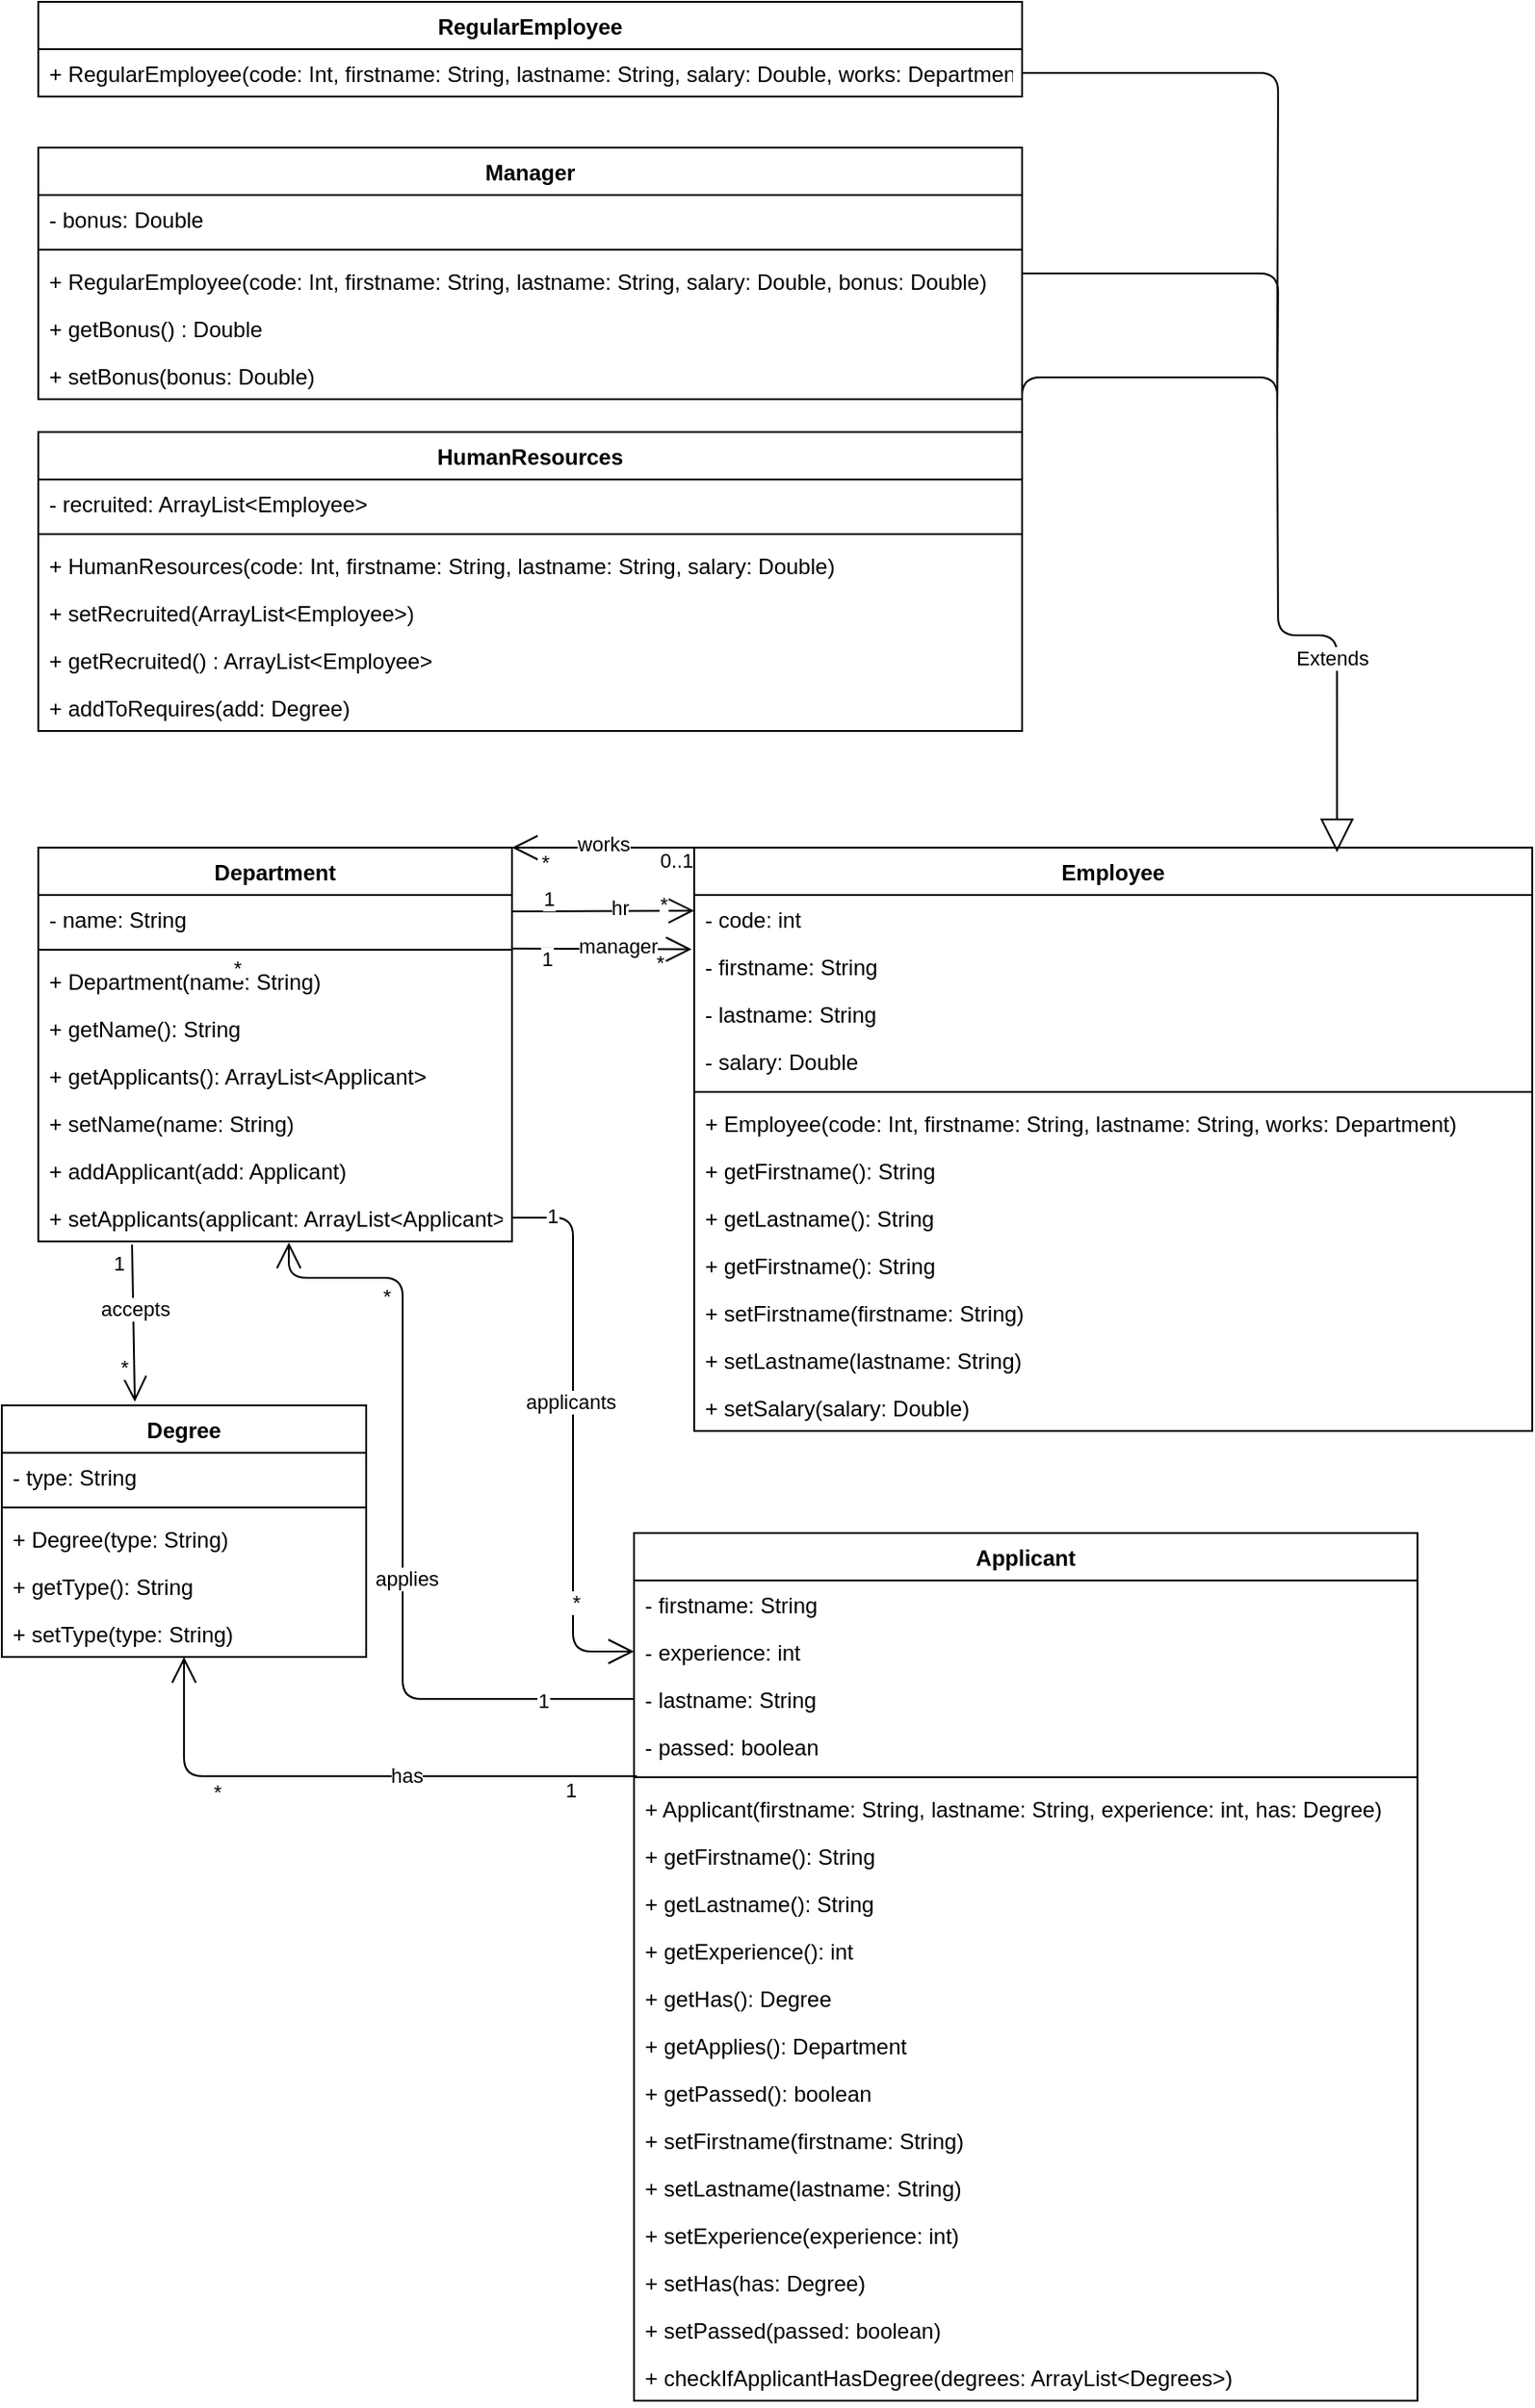<mxfile version="14.4.9" type="device"><diagram id="ptQ4tl6gDtqeU3ImymHu" name="Page-1"><mxGraphModel dx="1185" dy="636" grid="1" gridSize="10" guides="1" tooltips="1" connect="1" arrows="1" fold="1" page="1" pageScale="1" pageWidth="827" pageHeight="1169" math="0" shadow="0"><root><mxCell id="0"/><mxCell id="1" parent="0"/><mxCell id="1luebS42Y2CvpLd_FudX-6" value="Department" style="swimlane;fontStyle=1;align=center;verticalAlign=top;childLayout=stackLayout;horizontal=1;startSize=26;horizontalStack=0;resizeParent=1;resizeParentMax=0;resizeLast=0;collapsible=1;marginBottom=0;" vertex="1" parent="1"><mxGeometry x="40" y="554" width="260" height="216" as="geometry"/></mxCell><mxCell id="1luebS42Y2CvpLd_FudX-7" value="- name: String" style="text;strokeColor=none;fillColor=none;align=left;verticalAlign=top;spacingLeft=4;spacingRight=4;overflow=hidden;rotatable=0;points=[[0,0.5],[1,0.5]];portConstraint=eastwest;" vertex="1" parent="1luebS42Y2CvpLd_FudX-6"><mxGeometry y="26" width="260" height="26" as="geometry"/></mxCell><mxCell id="1luebS42Y2CvpLd_FudX-9" value="" style="line;strokeWidth=1;fillColor=none;align=left;verticalAlign=middle;spacingTop=-1;spacingLeft=3;spacingRight=3;rotatable=0;labelPosition=right;points=[];portConstraint=eastwest;" vertex="1" parent="1luebS42Y2CvpLd_FudX-6"><mxGeometry y="52" width="260" height="8" as="geometry"/></mxCell><mxCell id="1luebS42Y2CvpLd_FudX-122" value="+ Department(name: String)" style="text;strokeColor=none;fillColor=none;align=left;verticalAlign=top;spacingLeft=4;spacingRight=4;overflow=hidden;rotatable=0;points=[[0,0.5],[1,0.5]];portConstraint=eastwest;" vertex="1" parent="1luebS42Y2CvpLd_FudX-6"><mxGeometry y="60" width="260" height="26" as="geometry"/></mxCell><mxCell id="1luebS42Y2CvpLd_FudX-123" value="+ getName(): String" style="text;strokeColor=none;fillColor=none;align=left;verticalAlign=top;spacingLeft=4;spacingRight=4;overflow=hidden;rotatable=0;points=[[0,0.5],[1,0.5]];portConstraint=eastwest;" vertex="1" parent="1luebS42Y2CvpLd_FudX-6"><mxGeometry y="86" width="260" height="26" as="geometry"/></mxCell><mxCell id="1luebS42Y2CvpLd_FudX-145" value="+ getApplicants(): ArrayList&lt;Applicant&gt;" style="text;strokeColor=none;fillColor=none;align=left;verticalAlign=top;spacingLeft=4;spacingRight=4;overflow=hidden;rotatable=0;points=[[0,0.5],[1,0.5]];portConstraint=eastwest;" vertex="1" parent="1luebS42Y2CvpLd_FudX-6"><mxGeometry y="112" width="260" height="26" as="geometry"/></mxCell><mxCell id="1luebS42Y2CvpLd_FudX-147" value="+ setName(name: String)" style="text;strokeColor=none;fillColor=none;align=left;verticalAlign=top;spacingLeft=4;spacingRight=4;overflow=hidden;rotatable=0;points=[[0,0.5],[1,0.5]];portConstraint=eastwest;" vertex="1" parent="1luebS42Y2CvpLd_FudX-6"><mxGeometry y="138" width="260" height="26" as="geometry"/></mxCell><mxCell id="1luebS42Y2CvpLd_FudX-149" value="+ addApplicant(add: Applicant)" style="text;strokeColor=none;fillColor=none;align=left;verticalAlign=top;spacingLeft=4;spacingRight=4;overflow=hidden;rotatable=0;points=[[0,0.5],[1,0.5]];portConstraint=eastwest;" vertex="1" parent="1luebS42Y2CvpLd_FudX-6"><mxGeometry y="164" width="260" height="26" as="geometry"/></mxCell><mxCell id="1luebS42Y2CvpLd_FudX-10" value="+ setApplicants(applicant: ArrayList&lt;Applicant&gt;)" style="text;strokeColor=none;fillColor=none;align=left;verticalAlign=top;spacingLeft=4;spacingRight=4;overflow=hidden;rotatable=0;points=[[0,0.5],[1,0.5]];portConstraint=eastwest;" vertex="1" parent="1luebS42Y2CvpLd_FudX-6"><mxGeometry y="190" width="260" height="26" as="geometry"/></mxCell><mxCell id="1luebS42Y2CvpLd_FudX-14" value="" style="endArrow=open;endFill=1;endSize=12;html=1;exitX=0;exitY=0;exitDx=0;exitDy=0;entryX=1;entryY=0;entryDx=0;entryDy=0;" edge="1" parent="1" source="1luebS42Y2CvpLd_FudX-15" target="1luebS42Y2CvpLd_FudX-6"><mxGeometry width="160" relative="1" as="geometry"><mxPoint x="424" y="558.8" as="sourcePoint"/><mxPoint x="249" y="564" as="targetPoint"/></mxGeometry></mxCell><mxCell id="1luebS42Y2CvpLd_FudX-21" value="works" style="edgeLabel;html=1;align=center;verticalAlign=middle;resizable=0;points=[];" vertex="1" connectable="0" parent="1luebS42Y2CvpLd_FudX-14"><mxGeometry x="-0.583" relative="1" as="geometry"><mxPoint x="-28.86" y="-1.9" as="offset"/></mxGeometry></mxCell><mxCell id="1luebS42Y2CvpLd_FudX-22" value="*" style="edgeLabel;html=1;align=center;verticalAlign=middle;resizable=0;points=[];" vertex="1" connectable="0" parent="1luebS42Y2CvpLd_FudX-14"><mxGeometry x="0.645" relative="1" as="geometry"><mxPoint y="7.41" as="offset"/></mxGeometry></mxCell><mxCell id="1luebS42Y2CvpLd_FudX-23" value="0..1" style="edgeLabel;html=1;align=center;verticalAlign=middle;resizable=0;points=[];" vertex="1" connectable="0" parent="1luebS42Y2CvpLd_FudX-14"><mxGeometry x="-0.793" y="-1" relative="1" as="geometry"><mxPoint y="8.05" as="offset"/></mxGeometry></mxCell><mxCell id="1luebS42Y2CvpLd_FudX-15" value="Employee" style="swimlane;fontStyle=1;align=center;verticalAlign=top;childLayout=stackLayout;horizontal=1;startSize=26;horizontalStack=0;resizeParent=1;resizeParentMax=0;resizeLast=0;collapsible=1;marginBottom=0;" vertex="1" parent="1"><mxGeometry x="400" y="554" width="460" height="320" as="geometry"/></mxCell><mxCell id="1luebS42Y2CvpLd_FudX-52" value="- code: int" style="text;strokeColor=none;fillColor=none;align=left;verticalAlign=top;spacingLeft=4;spacingRight=4;overflow=hidden;rotatable=0;points=[[0,0.5],[1,0.5]];portConstraint=eastwest;" vertex="1" parent="1luebS42Y2CvpLd_FudX-15"><mxGeometry y="26" width="460" height="26" as="geometry"/></mxCell><mxCell id="1luebS42Y2CvpLd_FudX-16" value="- firstname: String" style="text;strokeColor=none;fillColor=none;align=left;verticalAlign=top;spacingLeft=4;spacingRight=4;overflow=hidden;rotatable=0;points=[[0,0.5],[1,0.5]];portConstraint=eastwest;" vertex="1" parent="1luebS42Y2CvpLd_FudX-15"><mxGeometry y="52" width="460" height="26" as="geometry"/></mxCell><mxCell id="1luebS42Y2CvpLd_FudX-20" value="- lastname: String" style="text;strokeColor=none;fillColor=none;align=left;verticalAlign=top;spacingLeft=4;spacingRight=4;overflow=hidden;rotatable=0;points=[[0,0.5],[1,0.5]];portConstraint=eastwest;" vertex="1" parent="1luebS42Y2CvpLd_FudX-15"><mxGeometry y="78" width="460" height="26" as="geometry"/></mxCell><mxCell id="1luebS42Y2CvpLd_FudX-29" value="- salary: Double" style="text;strokeColor=none;fillColor=none;align=left;verticalAlign=top;spacingLeft=4;spacingRight=4;overflow=hidden;rotatable=0;points=[[0,0.5],[1,0.5]];portConstraint=eastwest;" vertex="1" parent="1luebS42Y2CvpLd_FudX-15"><mxGeometry y="104" width="460" height="26" as="geometry"/></mxCell><mxCell id="1luebS42Y2CvpLd_FudX-17" value="" style="line;strokeWidth=1;fillColor=none;align=left;verticalAlign=middle;spacingTop=-1;spacingLeft=3;spacingRight=3;rotatable=0;labelPosition=right;points=[];portConstraint=eastwest;" vertex="1" parent="1luebS42Y2CvpLd_FudX-15"><mxGeometry y="130" width="460" height="8" as="geometry"/></mxCell><mxCell id="1luebS42Y2CvpLd_FudX-18" value="+ Employee(code: Int, firstname: String, lastname: String, works: Department)" style="text;strokeColor=none;fillColor=none;align=left;verticalAlign=top;spacingLeft=4;spacingRight=4;overflow=hidden;rotatable=0;points=[[0,0.5],[1,0.5]];portConstraint=eastwest;" vertex="1" parent="1luebS42Y2CvpLd_FudX-15"><mxGeometry y="138" width="460" height="26" as="geometry"/></mxCell><mxCell id="1luebS42Y2CvpLd_FudX-107" value="+ getFirstname(): String" style="text;strokeColor=none;fillColor=none;align=left;verticalAlign=top;spacingLeft=4;spacingRight=4;overflow=hidden;rotatable=0;points=[[0,0.5],[1,0.5]];portConstraint=eastwest;" vertex="1" parent="1luebS42Y2CvpLd_FudX-15"><mxGeometry y="164" width="460" height="26" as="geometry"/></mxCell><mxCell id="1luebS42Y2CvpLd_FudX-109" value="+ getLastname(): String" style="text;strokeColor=none;fillColor=none;align=left;verticalAlign=top;spacingLeft=4;spacingRight=4;overflow=hidden;rotatable=0;points=[[0,0.5],[1,0.5]];portConstraint=eastwest;" vertex="1" parent="1luebS42Y2CvpLd_FudX-15"><mxGeometry y="190" width="460" height="26" as="geometry"/></mxCell><mxCell id="1luebS42Y2CvpLd_FudX-124" value="+ getFirstname(): String" style="text;strokeColor=none;fillColor=none;align=left;verticalAlign=top;spacingLeft=4;spacingRight=4;overflow=hidden;rotatable=0;points=[[0,0.5],[1,0.5]];portConstraint=eastwest;" vertex="1" parent="1luebS42Y2CvpLd_FudX-15"><mxGeometry y="216" width="460" height="26" as="geometry"/></mxCell><mxCell id="1luebS42Y2CvpLd_FudX-108" value="+ setFirstname(firstname: String)" style="text;strokeColor=none;fillColor=none;align=left;verticalAlign=top;spacingLeft=4;spacingRight=4;overflow=hidden;rotatable=0;points=[[0,0.5],[1,0.5]];portConstraint=eastwest;" vertex="1" parent="1luebS42Y2CvpLd_FudX-15"><mxGeometry y="242" width="460" height="26" as="geometry"/></mxCell><mxCell id="1luebS42Y2CvpLd_FudX-125" value="+ setLastname(lastname: String)" style="text;strokeColor=none;fillColor=none;align=left;verticalAlign=top;spacingLeft=4;spacingRight=4;overflow=hidden;rotatable=0;points=[[0,0.5],[1,0.5]];portConstraint=eastwest;" vertex="1" parent="1luebS42Y2CvpLd_FudX-15"><mxGeometry y="268" width="460" height="26" as="geometry"/></mxCell><mxCell id="1luebS42Y2CvpLd_FudX-126" value="+ setSalary(salary: Double)" style="text;strokeColor=none;fillColor=none;align=left;verticalAlign=top;spacingLeft=4;spacingRight=4;overflow=hidden;rotatable=0;points=[[0,0.5],[1,0.5]];portConstraint=eastwest;" vertex="1" parent="1luebS42Y2CvpLd_FudX-15"><mxGeometry y="294" width="460" height="26" as="geometry"/></mxCell><mxCell id="1luebS42Y2CvpLd_FudX-24" value="Manager" style="swimlane;fontStyle=1;align=center;verticalAlign=top;childLayout=stackLayout;horizontal=1;startSize=26;horizontalStack=0;resizeParent=1;resizeParentMax=0;resizeLast=0;collapsible=1;marginBottom=0;" vertex="1" parent="1"><mxGeometry x="40" y="170" width="540" height="138" as="geometry"/></mxCell><mxCell id="1luebS42Y2CvpLd_FudX-30" value="- bonus: Double" style="text;strokeColor=none;fillColor=none;align=left;verticalAlign=top;spacingLeft=4;spacingRight=4;overflow=hidden;rotatable=0;points=[[0,0.5],[1,0.5]];portConstraint=eastwest;" vertex="1" parent="1luebS42Y2CvpLd_FudX-24"><mxGeometry y="26" width="540" height="26" as="geometry"/></mxCell><mxCell id="1luebS42Y2CvpLd_FudX-26" value="" style="line;strokeWidth=1;fillColor=none;align=left;verticalAlign=middle;spacingTop=-1;spacingLeft=3;spacingRight=3;rotatable=0;labelPosition=right;points=[];portConstraint=eastwest;" vertex="1" parent="1luebS42Y2CvpLd_FudX-24"><mxGeometry y="52" width="540" height="8" as="geometry"/></mxCell><mxCell id="1luebS42Y2CvpLd_FudX-66" value="+ RegularEmployee(code: Int, firstname: String, lastname: String, salary: Double, bonus: Double)" style="text;strokeColor=none;fillColor=none;align=left;verticalAlign=top;spacingLeft=4;spacingRight=4;overflow=hidden;rotatable=0;points=[[0,0.5],[1,0.5]];portConstraint=eastwest;" vertex="1" parent="1luebS42Y2CvpLd_FudX-24"><mxGeometry y="60" width="540" height="26" as="geometry"/></mxCell><mxCell id="1luebS42Y2CvpLd_FudX-119" value="+ getBonus() : Double" style="text;strokeColor=none;fillColor=none;align=left;verticalAlign=top;spacingLeft=4;spacingRight=4;overflow=hidden;rotatable=0;points=[[0,0.5],[1,0.5]];portConstraint=eastwest;" vertex="1" parent="1luebS42Y2CvpLd_FudX-24"><mxGeometry y="86" width="540" height="26" as="geometry"/></mxCell><mxCell id="1luebS42Y2CvpLd_FudX-72" value="+ setBonus(bonus: Double) " style="text;strokeColor=none;fillColor=none;align=left;verticalAlign=top;spacingLeft=4;spacingRight=4;overflow=hidden;rotatable=0;points=[[0,0.5],[1,0.5]];portConstraint=eastwest;" vertex="1" parent="1luebS42Y2CvpLd_FudX-24"><mxGeometry y="112" width="540" height="26" as="geometry"/></mxCell><mxCell id="1luebS42Y2CvpLd_FudX-32" value="HumanResources" style="swimlane;fontStyle=1;align=center;verticalAlign=top;childLayout=stackLayout;horizontal=1;startSize=26;horizontalStack=0;resizeParent=1;resizeParentMax=0;resizeLast=0;collapsible=1;marginBottom=0;" vertex="1" parent="1"><mxGeometry x="40" y="326" width="540" height="164" as="geometry"/></mxCell><mxCell id="1luebS42Y2CvpLd_FudX-33" value="- recruited: ArrayList&lt;Employee&gt;" style="text;strokeColor=none;fillColor=none;align=left;verticalAlign=top;spacingLeft=4;spacingRight=4;overflow=hidden;rotatable=0;points=[[0,0.5],[1,0.5]];portConstraint=eastwest;" vertex="1" parent="1luebS42Y2CvpLd_FudX-32"><mxGeometry y="26" width="540" height="26" as="geometry"/></mxCell><mxCell id="1luebS42Y2CvpLd_FudX-34" value="" style="line;strokeWidth=1;fillColor=none;align=left;verticalAlign=middle;spacingTop=-1;spacingLeft=3;spacingRight=3;rotatable=0;labelPosition=right;points=[];portConstraint=eastwest;" vertex="1" parent="1luebS42Y2CvpLd_FudX-32"><mxGeometry y="52" width="540" height="8" as="geometry"/></mxCell><mxCell id="1luebS42Y2CvpLd_FudX-56" value="+ HumanResources(code: Int, firstname: String, lastname: String, salary: Double)" style="text;strokeColor=none;fillColor=none;align=left;verticalAlign=top;spacingLeft=4;spacingRight=4;overflow=hidden;rotatable=0;points=[[0,0.5],[1,0.5]];portConstraint=eastwest;" vertex="1" parent="1luebS42Y2CvpLd_FudX-32"><mxGeometry y="60" width="540" height="26" as="geometry"/></mxCell><mxCell id="1luebS42Y2CvpLd_FudX-35" value="+ setRecruited(ArrayList&lt;Employee&gt;) " style="text;strokeColor=none;fillColor=none;align=left;verticalAlign=top;spacingLeft=4;spacingRight=4;overflow=hidden;rotatable=0;points=[[0,0.5],[1,0.5]];portConstraint=eastwest;" vertex="1" parent="1luebS42Y2CvpLd_FudX-32"><mxGeometry y="86" width="540" height="26" as="geometry"/></mxCell><mxCell id="1luebS42Y2CvpLd_FudX-117" value="+ getRecruited() : ArrayList&lt;Employee&gt;" style="text;strokeColor=none;fillColor=none;align=left;verticalAlign=top;spacingLeft=4;spacingRight=4;overflow=hidden;rotatable=0;points=[[0,0.5],[1,0.5]];portConstraint=eastwest;" vertex="1" parent="1luebS42Y2CvpLd_FudX-32"><mxGeometry y="112" width="540" height="26" as="geometry"/></mxCell><mxCell id="1luebS42Y2CvpLd_FudX-118" value="+ addToRequires(add: Degree)" style="text;strokeColor=none;fillColor=none;align=left;verticalAlign=top;spacingLeft=4;spacingRight=4;overflow=hidden;rotatable=0;points=[[0,0.5],[1,0.5]];portConstraint=eastwest;" vertex="1" parent="1luebS42Y2CvpLd_FudX-32"><mxGeometry y="138" width="540" height="26" as="geometry"/></mxCell><mxCell id="1luebS42Y2CvpLd_FudX-36" value="" style="endArrow=open;endFill=1;endSize=12;html=1;exitX=0.999;exitY=0.429;exitDx=0;exitDy=0;exitPerimeter=0;entryX=-0.003;entryY=0.146;entryDx=0;entryDy=0;entryPerimeter=0;" edge="1" parent="1" source="1luebS42Y2CvpLd_FudX-9" target="1luebS42Y2CvpLd_FudX-16"><mxGeometry width="160" relative="1" as="geometry"><mxPoint x="250" y="565" as="sourcePoint"/><mxPoint x="330" y="565" as="targetPoint"/></mxGeometry></mxCell><mxCell id="1luebS42Y2CvpLd_FudX-37" value="manager" style="edgeLabel;html=1;align=center;verticalAlign=middle;resizable=0;points=[];" vertex="1" connectable="0" parent="1luebS42Y2CvpLd_FudX-36"><mxGeometry x="-0.583" relative="1" as="geometry"><mxPoint x="37.34" y="-1.9" as="offset"/></mxGeometry></mxCell><mxCell id="1luebS42Y2CvpLd_FudX-38" value="*" style="edgeLabel;html=1;align=center;verticalAlign=middle;resizable=0;points=[];" vertex="1" connectable="0" parent="1luebS42Y2CvpLd_FudX-36"><mxGeometry x="0.645" relative="1" as="geometry"><mxPoint y="7.41" as="offset"/></mxGeometry></mxCell><mxCell id="1luebS42Y2CvpLd_FudX-39" value="1" style="edgeLabel;html=1;align=center;verticalAlign=middle;resizable=0;points=[];" vertex="1" connectable="0" parent="1luebS42Y2CvpLd_FudX-36"><mxGeometry x="-0.793" y="-1" relative="1" as="geometry"><mxPoint x="8.78" y="4.05" as="offset"/></mxGeometry></mxCell><mxCell id="1luebS42Y2CvpLd_FudX-44" value="Applicant" style="swimlane;fontStyle=1;align=center;verticalAlign=top;childLayout=stackLayout;horizontal=1;startSize=26;horizontalStack=0;resizeParent=1;resizeParentMax=0;resizeLast=0;collapsible=1;marginBottom=0;" vertex="1" parent="1"><mxGeometry x="367" y="930" width="430" height="476" as="geometry"/></mxCell><mxCell id="1luebS42Y2CvpLd_FudX-85" value="- firstname: String" style="text;strokeColor=none;fillColor=none;align=left;verticalAlign=top;spacingLeft=4;spacingRight=4;overflow=hidden;rotatable=0;points=[[0,0.5],[1,0.5]];portConstraint=eastwest;" vertex="1" parent="1luebS42Y2CvpLd_FudX-44"><mxGeometry y="26" width="430" height="26" as="geometry"/></mxCell><mxCell id="1luebS42Y2CvpLd_FudX-94" value="- experience: int" style="text;strokeColor=none;fillColor=none;align=left;verticalAlign=top;spacingLeft=4;spacingRight=4;overflow=hidden;rotatable=0;points=[[0,0.5],[1,0.5]];portConstraint=eastwest;" vertex="1" parent="1luebS42Y2CvpLd_FudX-44"><mxGeometry y="52" width="430" height="26" as="geometry"/></mxCell><mxCell id="1luebS42Y2CvpLd_FudX-84" value="- lastname: String" style="text;strokeColor=none;fillColor=none;align=left;verticalAlign=top;spacingLeft=4;spacingRight=4;overflow=hidden;rotatable=0;points=[[0,0.5],[1,0.5]];portConstraint=eastwest;" vertex="1" parent="1luebS42Y2CvpLd_FudX-44"><mxGeometry y="78" width="430" height="26" as="geometry"/></mxCell><mxCell id="1luebS42Y2CvpLd_FudX-133" value="- passed: boolean" style="text;strokeColor=none;fillColor=none;align=left;verticalAlign=top;spacingLeft=4;spacingRight=4;overflow=hidden;rotatable=0;points=[[0,0.5],[1,0.5]];portConstraint=eastwest;" vertex="1" parent="1luebS42Y2CvpLd_FudX-44"><mxGeometry y="104" width="430" height="26" as="geometry"/></mxCell><mxCell id="1luebS42Y2CvpLd_FudX-120" value="" style="line;strokeWidth=1;fillColor=none;align=left;verticalAlign=middle;spacingTop=-1;spacingLeft=3;spacingRight=3;rotatable=0;labelPosition=right;points=[];portConstraint=eastwest;" vertex="1" parent="1luebS42Y2CvpLd_FudX-44"><mxGeometry y="130" width="430" height="8" as="geometry"/></mxCell><mxCell id="1luebS42Y2CvpLd_FudX-47" value="+ Applicant(firstname: String, lastname: String, experience: int, has: Degree)" style="text;strokeColor=none;fillColor=none;align=left;verticalAlign=top;spacingLeft=4;spacingRight=4;overflow=hidden;rotatable=0;points=[[0,0.5],[1,0.5]];portConstraint=eastwest;" vertex="1" parent="1luebS42Y2CvpLd_FudX-44"><mxGeometry y="138" width="430" height="26" as="geometry"/></mxCell><mxCell id="1luebS42Y2CvpLd_FudX-111" value="+ getFirstname(): String" style="text;strokeColor=none;fillColor=none;align=left;verticalAlign=top;spacingLeft=4;spacingRight=4;overflow=hidden;rotatable=0;points=[[0,0.5],[1,0.5]];portConstraint=eastwest;" vertex="1" parent="1luebS42Y2CvpLd_FudX-44"><mxGeometry y="164" width="430" height="26" as="geometry"/></mxCell><mxCell id="1luebS42Y2CvpLd_FudX-113" value="+ getLastname(): String" style="text;strokeColor=none;fillColor=none;align=left;verticalAlign=top;spacingLeft=4;spacingRight=4;overflow=hidden;rotatable=0;points=[[0,0.5],[1,0.5]];portConstraint=eastwest;" vertex="1" parent="1luebS42Y2CvpLd_FudX-44"><mxGeometry y="190" width="430" height="26" as="geometry"/></mxCell><mxCell id="1luebS42Y2CvpLd_FudX-112" value="+ getExperience(): int" style="text;strokeColor=none;fillColor=none;align=left;verticalAlign=top;spacingLeft=4;spacingRight=4;overflow=hidden;rotatable=0;points=[[0,0.5],[1,0.5]];portConstraint=eastwest;" vertex="1" parent="1luebS42Y2CvpLd_FudX-44"><mxGeometry y="216" width="430" height="26" as="geometry"/></mxCell><mxCell id="1luebS42Y2CvpLd_FudX-116" value="+ getHas(): Degree" style="text;strokeColor=none;fillColor=none;align=left;verticalAlign=top;spacingLeft=4;spacingRight=4;overflow=hidden;rotatable=0;points=[[0,0.5],[1,0.5]];portConstraint=eastwest;" vertex="1" parent="1luebS42Y2CvpLd_FudX-44"><mxGeometry y="242" width="430" height="26" as="geometry"/></mxCell><mxCell id="1luebS42Y2CvpLd_FudX-115" value="+ getApplies(): Department" style="text;strokeColor=none;fillColor=none;align=left;verticalAlign=top;spacingLeft=4;spacingRight=4;overflow=hidden;rotatable=0;points=[[0,0.5],[1,0.5]];portConstraint=eastwest;" vertex="1" parent="1luebS42Y2CvpLd_FudX-44"><mxGeometry y="268" width="430" height="26" as="geometry"/></mxCell><mxCell id="1luebS42Y2CvpLd_FudX-134" value="+ getPassed(): boolean" style="text;strokeColor=none;fillColor=none;align=left;verticalAlign=top;spacingLeft=4;spacingRight=4;overflow=hidden;rotatable=0;points=[[0,0.5],[1,0.5]];portConstraint=eastwest;" vertex="1" parent="1luebS42Y2CvpLd_FudX-44"><mxGeometry y="294" width="430" height="26" as="geometry"/></mxCell><mxCell id="1luebS42Y2CvpLd_FudX-129" value="+ setFirstname(firstname: String)" style="text;strokeColor=none;fillColor=none;align=left;verticalAlign=top;spacingLeft=4;spacingRight=4;overflow=hidden;rotatable=0;points=[[0,0.5],[1,0.5]];portConstraint=eastwest;" vertex="1" parent="1luebS42Y2CvpLd_FudX-44"><mxGeometry y="320" width="430" height="26" as="geometry"/></mxCell><mxCell id="1luebS42Y2CvpLd_FudX-131" value="+ setLastname(lastname: String)" style="text;strokeColor=none;fillColor=none;align=left;verticalAlign=top;spacingLeft=4;spacingRight=4;overflow=hidden;rotatable=0;points=[[0,0.5],[1,0.5]];portConstraint=eastwest;" vertex="1" parent="1luebS42Y2CvpLd_FudX-44"><mxGeometry y="346" width="430" height="26" as="geometry"/></mxCell><mxCell id="1luebS42Y2CvpLd_FudX-130" value="+ setExperience(experience: int)" style="text;strokeColor=none;fillColor=none;align=left;verticalAlign=top;spacingLeft=4;spacingRight=4;overflow=hidden;rotatable=0;points=[[0,0.5],[1,0.5]];portConstraint=eastwest;" vertex="1" parent="1luebS42Y2CvpLd_FudX-44"><mxGeometry y="372" width="430" height="26" as="geometry"/></mxCell><mxCell id="1luebS42Y2CvpLd_FudX-132" value="+ setHas(has: Degree)" style="text;strokeColor=none;fillColor=none;align=left;verticalAlign=top;spacingLeft=4;spacingRight=4;overflow=hidden;rotatable=0;points=[[0,0.5],[1,0.5]];portConstraint=eastwest;" vertex="1" parent="1luebS42Y2CvpLd_FudX-44"><mxGeometry y="398" width="430" height="26" as="geometry"/></mxCell><mxCell id="1luebS42Y2CvpLd_FudX-150" value="+ setPassed(passed: boolean)" style="text;strokeColor=none;fillColor=none;align=left;verticalAlign=top;spacingLeft=4;spacingRight=4;overflow=hidden;rotatable=0;points=[[0,0.5],[1,0.5]];portConstraint=eastwest;" vertex="1" parent="1luebS42Y2CvpLd_FudX-44"><mxGeometry y="424" width="430" height="26" as="geometry"/></mxCell><mxCell id="1luebS42Y2CvpLd_FudX-135" value="+ checkIfApplicantHasDegree(degrees: ArrayList&lt;Degrees&gt;)" style="text;strokeColor=none;fillColor=none;align=left;verticalAlign=top;spacingLeft=4;spacingRight=4;overflow=hidden;rotatable=0;points=[[0,0.5],[1,0.5]];portConstraint=eastwest;" vertex="1" parent="1luebS42Y2CvpLd_FudX-44"><mxGeometry y="450" width="430" height="26" as="geometry"/></mxCell><mxCell id="1luebS42Y2CvpLd_FudX-53" value="RegularEmployee" style="swimlane;fontStyle=1;align=center;verticalAlign=top;childLayout=stackLayout;horizontal=1;startSize=26;horizontalStack=0;resizeParent=1;resizeParentMax=0;resizeLast=0;collapsible=1;marginBottom=0;" vertex="1" parent="1"><mxGeometry x="40" y="90" width="540" height="52" as="geometry"/></mxCell><mxCell id="1luebS42Y2CvpLd_FudX-61" value="+ RegularEmployee(code: Int, firstname: String, lastname: String, salary: Double, works: Department)" style="text;strokeColor=none;fillColor=none;align=left;verticalAlign=top;spacingLeft=4;spacingRight=4;overflow=hidden;rotatable=0;points=[[0,0.5],[1,0.5]];portConstraint=eastwest;" vertex="1" parent="1luebS42Y2CvpLd_FudX-53"><mxGeometry y="26" width="540" height="26" as="geometry"/></mxCell><mxCell id="1luebS42Y2CvpLd_FudX-68" value="" style="endArrow=open;endFill=1;endSize=12;html=1;entryX=0;entryY=0.331;entryDx=0;entryDy=0;entryPerimeter=0;" edge="1" parent="1" target="1luebS42Y2CvpLd_FudX-52"><mxGeometry width="160" relative="1" as="geometry"><mxPoint x="300" y="589" as="sourcePoint"/><mxPoint x="330" y="596" as="targetPoint"/></mxGeometry></mxCell><mxCell id="1luebS42Y2CvpLd_FudX-69" value="hr" style="edgeLabel;html=1;align=center;verticalAlign=middle;resizable=0;points=[];" vertex="1" connectable="0" parent="1luebS42Y2CvpLd_FudX-68"><mxGeometry x="-0.583" relative="1" as="geometry"><mxPoint x="37.34" y="-1.9" as="offset"/></mxGeometry></mxCell><mxCell id="1luebS42Y2CvpLd_FudX-70" value="*" style="edgeLabel;html=1;align=center;verticalAlign=middle;resizable=0;points=[];" vertex="1" connectable="0" parent="1luebS42Y2CvpLd_FudX-68"><mxGeometry x="0.645" relative="1" as="geometry"><mxPoint y="-3.59" as="offset"/></mxGeometry></mxCell><mxCell id="1luebS42Y2CvpLd_FudX-71" value="1" style="edgeLabel;html=1;align=center;verticalAlign=middle;resizable=0;points=[];" vertex="1" connectable="0" parent="1luebS42Y2CvpLd_FudX-68"><mxGeometry x="-0.793" y="-1" relative="1" as="geometry"><mxPoint x="8.78" y="-8.51" as="offset"/></mxGeometry></mxCell><mxCell id="1luebS42Y2CvpLd_FudX-73" value="Extends" style="endArrow=block;endSize=16;endFill=0;html=1;edgeStyle=orthogonalEdgeStyle;entryX=0.767;entryY=0.008;entryDx=0;entryDy=0;entryPerimeter=0;" edge="1" parent="1" target="1luebS42Y2CvpLd_FudX-15"><mxGeometry x="0.209" y="-3" width="160" relative="1" as="geometry"><mxPoint x="720" y="320" as="sourcePoint"/><mxPoint x="720" y="470" as="targetPoint"/><mxPoint as="offset"/></mxGeometry></mxCell><mxCell id="1luebS42Y2CvpLd_FudX-76" value="" style="endArrow=none;endFill=0;endSize=12;html=1;exitX=1;exitY=0.5;exitDx=0;exitDy=0;edgeStyle=orthogonalEdgeStyle;" edge="1" parent="1" source="1luebS42Y2CvpLd_FudX-32"><mxGeometry width="160" relative="1" as="geometry"><mxPoint x="590" y="232" as="sourcePoint"/><mxPoint x="720" y="320" as="targetPoint"/><Array as="points"><mxPoint x="720" y="296"/></Array></mxGeometry></mxCell><mxCell id="1luebS42Y2CvpLd_FudX-77" value="" style="endArrow=none;endFill=0;endSize=12;html=1;exitX=1;exitY=0.5;exitDx=0;exitDy=0;edgeStyle=orthogonalEdgeStyle;" edge="1" parent="1" source="1luebS42Y2CvpLd_FudX-24"><mxGeometry width="160" relative="1" as="geometry"><mxPoint x="590" y="306.0" as="sourcePoint"/><mxPoint x="720" y="320" as="targetPoint"/></mxGeometry></mxCell><mxCell id="1luebS42Y2CvpLd_FudX-78" value="" style="endArrow=none;endFill=0;endSize=12;html=1;exitX=1;exitY=0.5;exitDx=0;exitDy=0;edgeStyle=orthogonalEdgeStyle;" edge="1" parent="1" source="1luebS42Y2CvpLd_FudX-61"><mxGeometry width="160" relative="1" as="geometry"><mxPoint x="590" y="186" as="sourcePoint"/><mxPoint x="720" y="300" as="targetPoint"/></mxGeometry></mxCell><mxCell id="1luebS42Y2CvpLd_FudX-79" value="" style="endArrow=open;endFill=1;endSize=12;html=1;exitX=0;exitY=0.5;exitDx=0;exitDy=0;edgeStyle=orthogonalEdgeStyle;entryX=0.529;entryY=1.024;entryDx=0;entryDy=0;entryPerimeter=0;" edge="1" parent="1" source="1luebS42Y2CvpLd_FudX-84" target="1luebS42Y2CvpLd_FudX-10"><mxGeometry width="160" relative="1" as="geometry"><mxPoint x="349.0" y="862" as="sourcePoint"/><mxPoint x="269" y="892" as="targetPoint"/><Array as="points"><mxPoint x="240" y="1021"/><mxPoint x="240" y="790"/><mxPoint x="178" y="790"/></Array></mxGeometry></mxCell><mxCell id="1luebS42Y2CvpLd_FudX-86" value="applies" style="edgeLabel;html=1;align=center;verticalAlign=middle;resizable=0;points=[];" vertex="1" connectable="0" parent="1luebS42Y2CvpLd_FudX-79"><mxGeometry x="-0.122" y="-2" relative="1" as="geometry"><mxPoint as="offset"/></mxGeometry></mxCell><mxCell id="1luebS42Y2CvpLd_FudX-87" value="1" style="edgeLabel;html=1;align=center;verticalAlign=middle;resizable=0;points=[];" vertex="1" connectable="0" parent="1luebS42Y2CvpLd_FudX-79"><mxGeometry x="-0.807" y="1" relative="1" as="geometry"><mxPoint x="-7.43" as="offset"/></mxGeometry></mxCell><mxCell id="1luebS42Y2CvpLd_FudX-121" value="*" style="edgeLabel;html=1;align=center;verticalAlign=middle;resizable=0;points=[];" vertex="1" connectable="0" parent="1luebS42Y2CvpLd_FudX-79"><mxGeometry x="0.651" y="1" relative="1" as="geometry"><mxPoint x="-4.67" y="9" as="offset"/></mxGeometry></mxCell><mxCell id="1luebS42Y2CvpLd_FudX-88" value="*" style="edgeLabel;html=1;align=center;verticalAlign=middle;resizable=0;points=[];" vertex="1" connectable="0" parent="1"><mxGeometry x="159.997" y="699.881" as="geometry"><mxPoint x="-11" y="-80" as="offset"/></mxGeometry></mxCell><mxCell id="1luebS42Y2CvpLd_FudX-80" value="Degree" style="swimlane;fontStyle=1;align=center;verticalAlign=top;childLayout=stackLayout;horizontal=1;startSize=26;horizontalStack=0;resizeParent=1;resizeParentMax=0;resizeLast=0;collapsible=1;marginBottom=0;" vertex="1" parent="1"><mxGeometry x="20" y="860" width="200" height="138" as="geometry"/></mxCell><mxCell id="1luebS42Y2CvpLd_FudX-81" value="- type: String" style="text;strokeColor=none;fillColor=none;align=left;verticalAlign=top;spacingLeft=4;spacingRight=4;overflow=hidden;rotatable=0;points=[[0,0.5],[1,0.5]];portConstraint=eastwest;" vertex="1" parent="1luebS42Y2CvpLd_FudX-80"><mxGeometry y="26" width="200" height="26" as="geometry"/></mxCell><mxCell id="1luebS42Y2CvpLd_FudX-82" value="" style="line;strokeWidth=1;fillColor=none;align=left;verticalAlign=middle;spacingTop=-1;spacingLeft=3;spacingRight=3;rotatable=0;labelPosition=right;points=[];portConstraint=eastwest;" vertex="1" parent="1luebS42Y2CvpLd_FudX-80"><mxGeometry y="52" width="200" height="8" as="geometry"/></mxCell><mxCell id="1luebS42Y2CvpLd_FudX-83" value="+ Degree(type: String)" style="text;strokeColor=none;fillColor=none;align=left;verticalAlign=top;spacingLeft=4;spacingRight=4;overflow=hidden;rotatable=0;points=[[0,0.5],[1,0.5]];portConstraint=eastwest;" vertex="1" parent="1luebS42Y2CvpLd_FudX-80"><mxGeometry y="60" width="200" height="26" as="geometry"/></mxCell><mxCell id="1luebS42Y2CvpLd_FudX-114" value="+ getType(): String" style="text;strokeColor=none;fillColor=none;align=left;verticalAlign=top;spacingLeft=4;spacingRight=4;overflow=hidden;rotatable=0;points=[[0,0.5],[1,0.5]];portConstraint=eastwest;" vertex="1" parent="1luebS42Y2CvpLd_FudX-80"><mxGeometry y="86" width="200" height="26" as="geometry"/></mxCell><mxCell id="1luebS42Y2CvpLd_FudX-127" value="+ setType(type: String)" style="text;strokeColor=none;fillColor=none;align=left;verticalAlign=top;spacingLeft=4;spacingRight=4;overflow=hidden;rotatable=0;points=[[0,0.5],[1,0.5]];portConstraint=eastwest;" vertex="1" parent="1luebS42Y2CvpLd_FudX-80"><mxGeometry y="112" width="200" height="26" as="geometry"/></mxCell><mxCell id="1luebS42Y2CvpLd_FudX-98" value="" style="endArrow=open;endFill=1;endSize=12;html=1;edgeStyle=orthogonalEdgeStyle;exitX=0.004;exitY=0.425;exitDx=0;exitDy=0;exitPerimeter=0;" edge="1" parent="1" source="1luebS42Y2CvpLd_FudX-120" target="1luebS42Y2CvpLd_FudX-80"><mxGeometry width="160" relative="1" as="geometry"><mxPoint x="290" y="1070" as="sourcePoint"/><mxPoint x="99" y="842.0" as="targetPoint"/></mxGeometry></mxCell><mxCell id="1luebS42Y2CvpLd_FudX-99" value="has" style="edgeLabel;html=1;align=center;verticalAlign=middle;resizable=0;points=[];" vertex="1" connectable="0" parent="1luebS42Y2CvpLd_FudX-98"><mxGeometry x="-0.19" y="-1" relative="1" as="geometry"><mxPoint as="offset"/></mxGeometry></mxCell><mxCell id="1luebS42Y2CvpLd_FudX-100" value="*" style="edgeLabel;html=1;align=center;verticalAlign=middle;resizable=0;points=[];" vertex="1" connectable="0" parent="1luebS42Y2CvpLd_FudX-98"><mxGeometry x="0.471" y="1" relative="1" as="geometry"><mxPoint y="7" as="offset"/></mxGeometry></mxCell><mxCell id="1luebS42Y2CvpLd_FudX-101" value="1" style="edgeLabel;html=1;align=center;verticalAlign=middle;resizable=0;points=[];" vertex="1" connectable="0" parent="1luebS42Y2CvpLd_FudX-98"><mxGeometry x="-0.769" relative="1" as="geometry"><mxPoint y="7" as="offset"/></mxGeometry></mxCell><mxCell id="1luebS42Y2CvpLd_FudX-102" value="" style="endArrow=open;endFill=1;endSize=12;html=1;exitX=0.198;exitY=1.068;exitDx=0;exitDy=0;exitPerimeter=0;" edge="1" parent="1" source="1luebS42Y2CvpLd_FudX-10"><mxGeometry width="160" relative="1" as="geometry"><mxPoint x="130" y="654" as="sourcePoint"/><mxPoint x="93" y="858" as="targetPoint"/></mxGeometry></mxCell><mxCell id="1luebS42Y2CvpLd_FudX-103" value="accepts" style="edgeLabel;html=1;align=center;verticalAlign=middle;resizable=0;points=[];" vertex="1" connectable="0" parent="1luebS42Y2CvpLd_FudX-102"><mxGeometry x="-0.189" y="1" relative="1" as="geometry"><mxPoint as="offset"/></mxGeometry></mxCell><mxCell id="1luebS42Y2CvpLd_FudX-104" value="1" style="edgeLabel;html=1;align=center;verticalAlign=middle;resizable=0;points=[];" vertex="1" connectable="0" parent="1luebS42Y2CvpLd_FudX-102"><mxGeometry x="-0.755" y="1" relative="1" as="geometry"><mxPoint x="-8.45" as="offset"/></mxGeometry></mxCell><mxCell id="1luebS42Y2CvpLd_FudX-105" value="*" style="edgeLabel;html=1;align=center;verticalAlign=middle;resizable=0;points=[];" vertex="1" connectable="0" parent="1luebS42Y2CvpLd_FudX-102"><mxGeometry x="0.57" relative="1" as="geometry"><mxPoint x="-6" y="-1" as="offset"/></mxGeometry></mxCell><mxCell id="1luebS42Y2CvpLd_FudX-140" value="" style="endArrow=open;endFill=1;endSize=12;html=1;edgeStyle=orthogonalEdgeStyle;entryX=0;entryY=0.5;entryDx=0;entryDy=0;" edge="1" parent="1" source="1luebS42Y2CvpLd_FudX-10" target="1luebS42Y2CvpLd_FudX-94"><mxGeometry width="160" relative="1" as="geometry"><mxPoint x="180.0" y="680.004" as="sourcePoint"/><mxPoint x="401.2" y="1008.38" as="targetPoint"/></mxGeometry></mxCell><mxCell id="1luebS42Y2CvpLd_FudX-141" value="applicants" style="edgeLabel;html=1;align=center;verticalAlign=middle;resizable=0;points=[];" vertex="1" connectable="0" parent="1luebS42Y2CvpLd_FudX-140"><mxGeometry x="-0.122" y="-2" relative="1" as="geometry"><mxPoint as="offset"/></mxGeometry></mxCell><mxCell id="1luebS42Y2CvpLd_FudX-142" value="1" style="edgeLabel;html=1;align=center;verticalAlign=middle;resizable=0;points=[];" vertex="1" connectable="0" parent="1luebS42Y2CvpLd_FudX-140"><mxGeometry x="-0.807" y="1" relative="1" as="geometry"><mxPoint x="-7.43" as="offset"/></mxGeometry></mxCell><mxCell id="1luebS42Y2CvpLd_FudX-143" value="*" style="edgeLabel;html=1;align=center;verticalAlign=middle;resizable=0;points=[];" vertex="1" connectable="0" parent="1luebS42Y2CvpLd_FudX-140"><mxGeometry x="0.651" y="1" relative="1" as="geometry"><mxPoint y="-8" as="offset"/></mxGeometry></mxCell></root></mxGraphModel></diagram></mxfile>